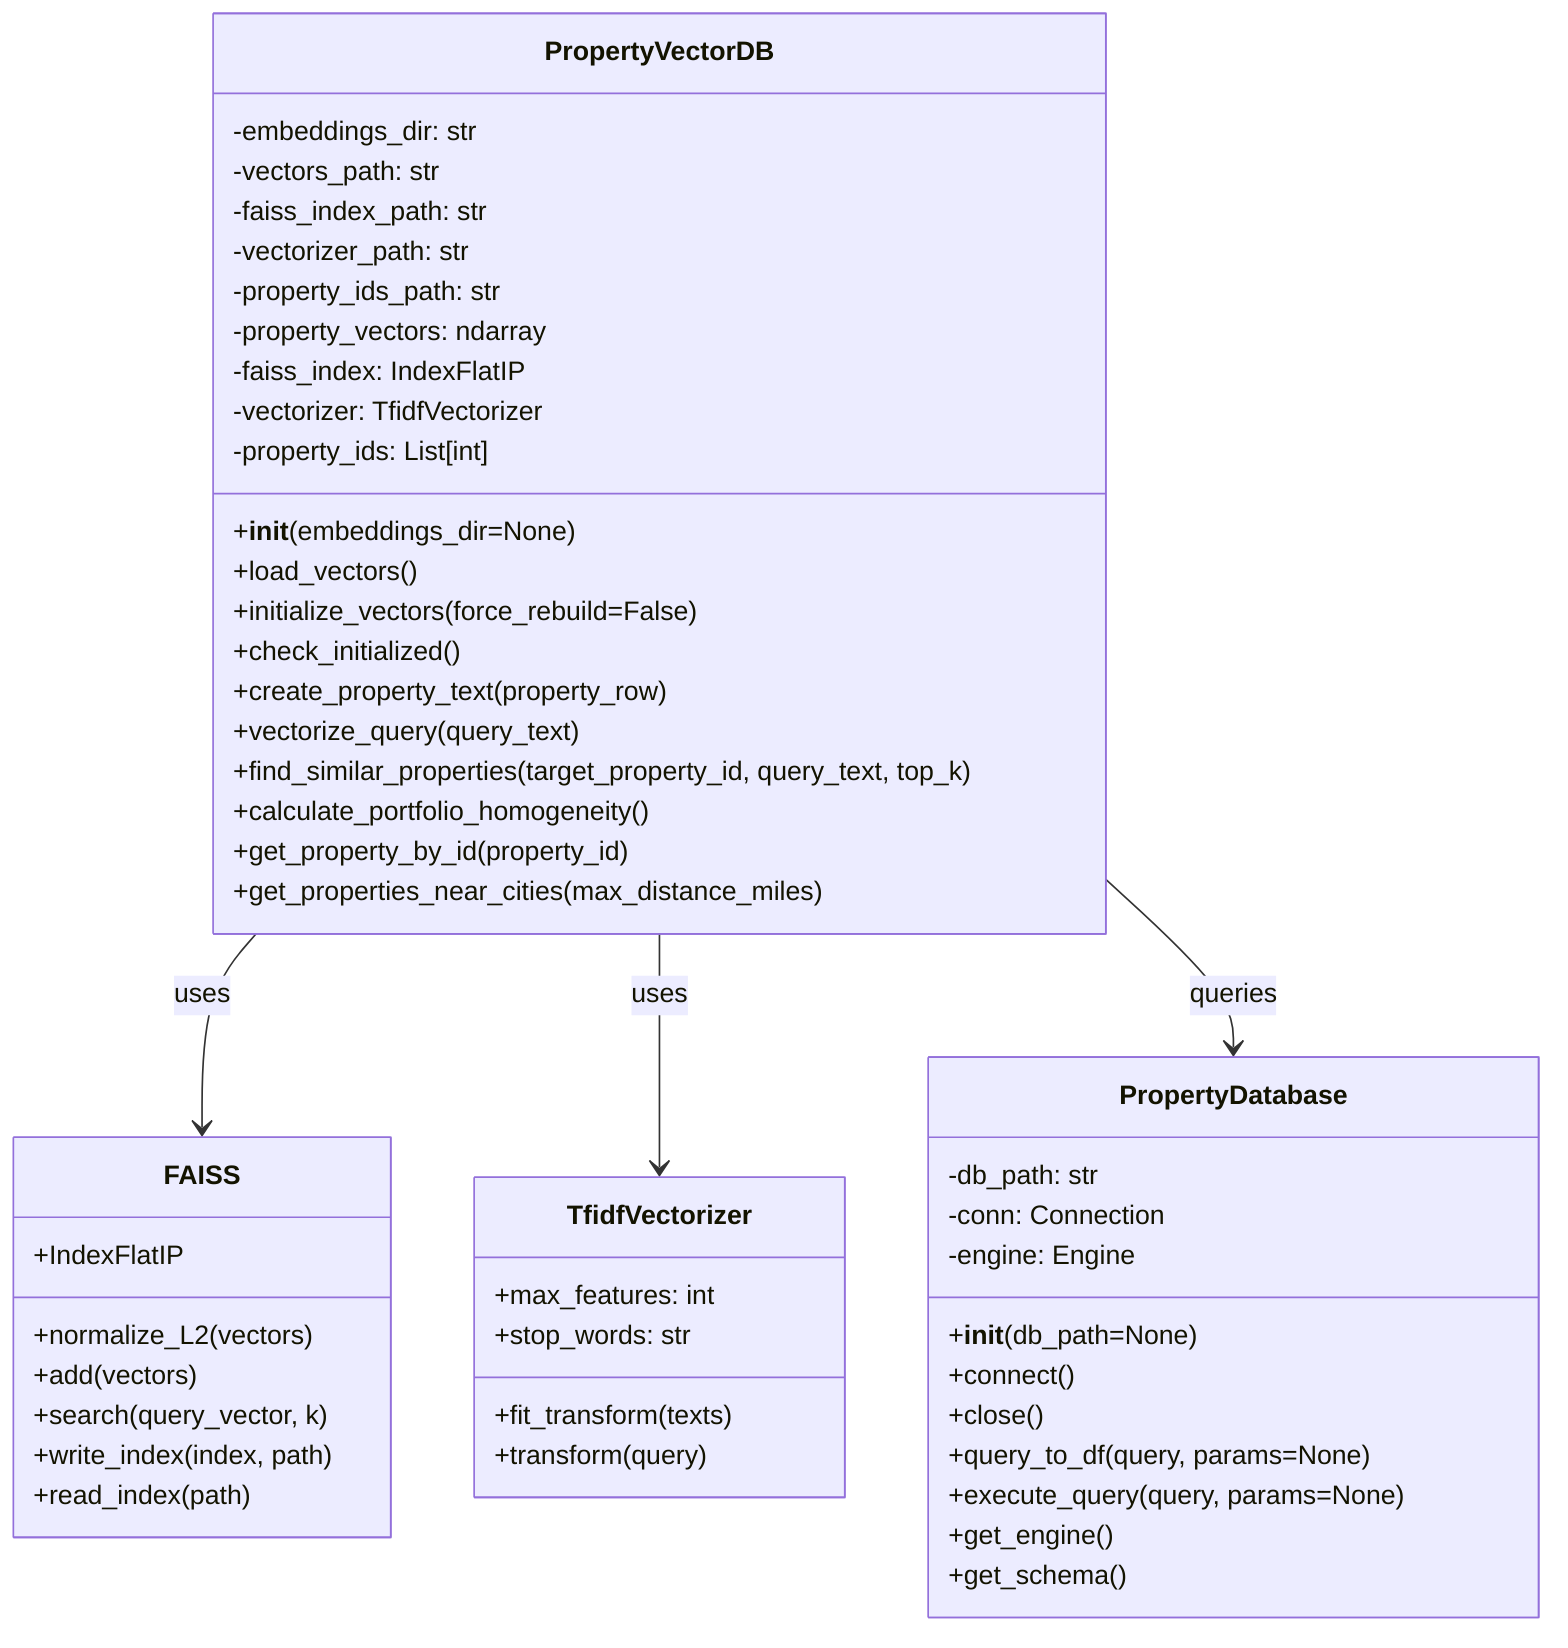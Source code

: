 classDiagram
    class PropertyVectorDB {
        -embeddings_dir: str
        -vectors_path: str
        -faiss_index_path: str
        -vectorizer_path: str
        -property_ids_path: str
        -property_vectors: ndarray
        -faiss_index: IndexFlatIP
        -vectorizer: TfidfVectorizer
        -property_ids: List[int]
        +__init__(embeddings_dir=None)
        +load_vectors()
        +initialize_vectors(force_rebuild=False)
        +check_initialized()
        +create_property_text(property_row)
        +vectorize_query(query_text)
        +find_similar_properties(target_property_id, query_text, top_k)
        +calculate_portfolio_homogeneity()
        +get_property_by_id(property_id)
        +get_properties_near_cities(max_distance_miles)
    }
    
    class FAISS {
        +IndexFlatIP
        +normalize_L2(vectors)
        +add(vectors)
        +search(query_vector, k)
        +write_index(index, path)
        +read_index(path)
    }
    
    class TfidfVectorizer {
        +max_features: int
        +stop_words: str
        +fit_transform(texts)
        +transform(query)
    }
    
    class PropertyDatabase {
        -db_path: str
        -conn: Connection
        -engine: Engine
        +__init__(db_path=None)
        +connect()
        +close()
        +query_to_df(query, params=None)
        +execute_query(query, params=None)
        +get_engine()
        +get_schema()
    }
    
    PropertyVectorDB --> FAISS : uses
    PropertyVectorDB --> TfidfVectorizer : uses
    PropertyVectorDB --> PropertyDatabase : queries